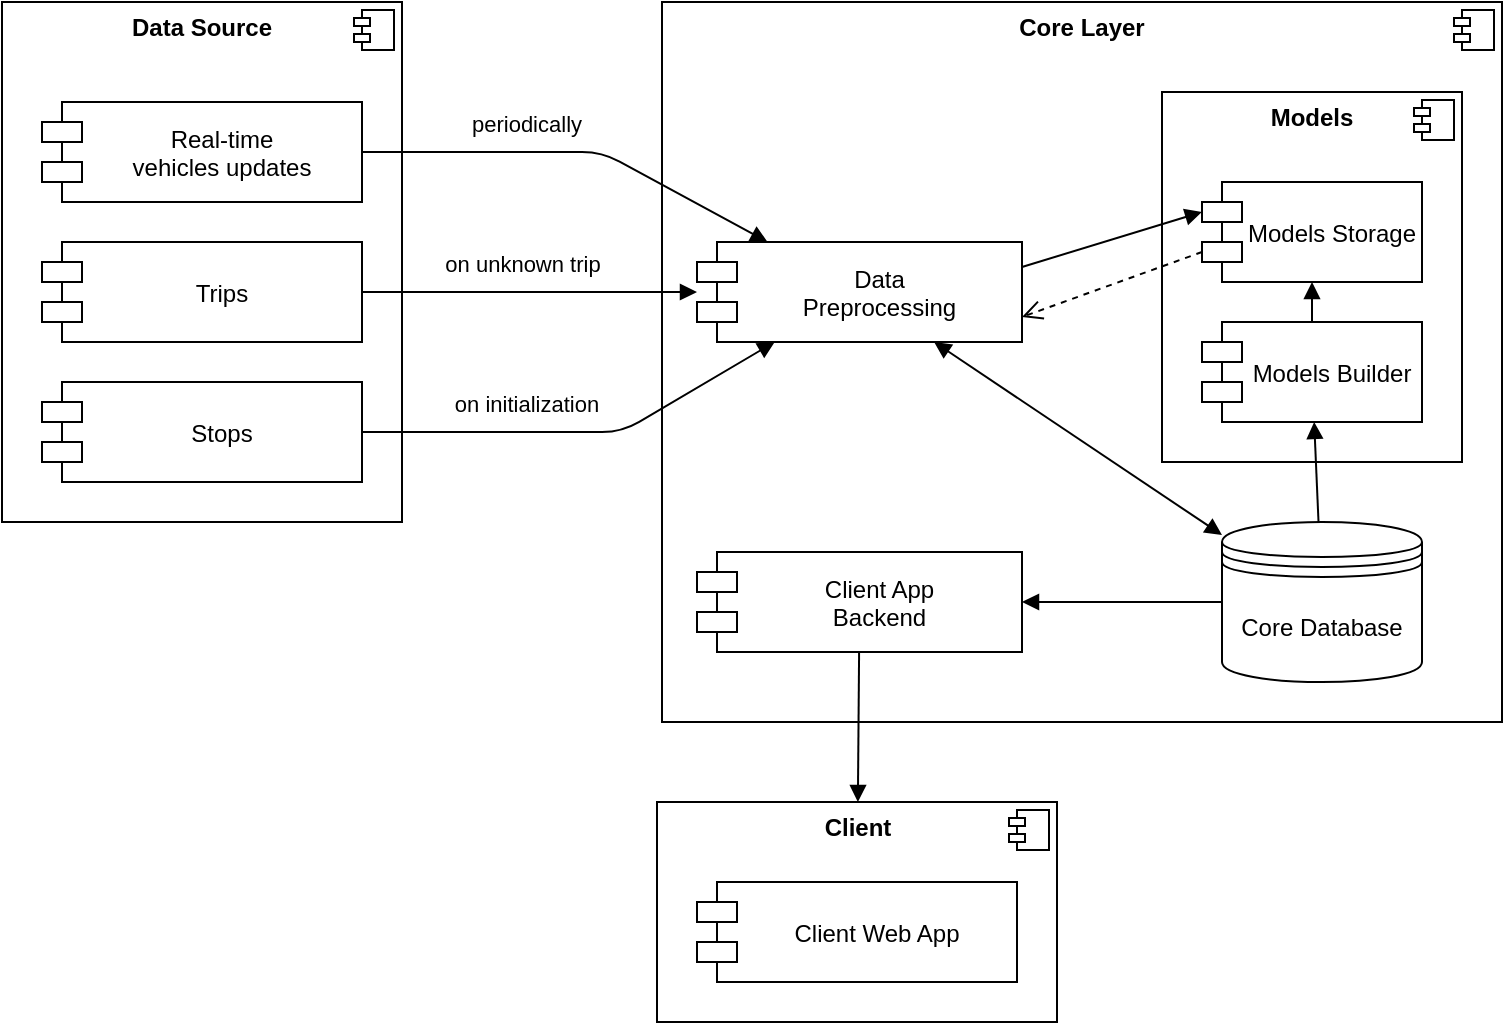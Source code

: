 <mxfile version="14.5.1"><diagram id="En20suGivMbkvyNEer2o" name="Page-1"><mxGraphModel dx="850" dy="601" grid="1" gridSize="10" guides="1" tooltips="1" connect="1" arrows="1" fold="1" page="1" pageScale="1" pageWidth="827" pageHeight="583" math="0" shadow="0"><root><mxCell id="0"/><mxCell id="1" parent="0"/><mxCell id="6UVFtucoUOxtF-cMZMbR-8" value="&lt;p style=&quot;margin: 0px ; margin-top: 6px ; text-align: center&quot;&gt;&lt;b&gt;Data Source&lt;/b&gt;&lt;br&gt;&lt;/p&gt;" style="align=left;overflow=fill;html=1;dropTarget=0;" vertex="1" parent="1"><mxGeometry x="39" y="40" width="200" height="260" as="geometry"/></mxCell><mxCell id="6UVFtucoUOxtF-cMZMbR-9" value="" style="shape=component;jettyWidth=8;jettyHeight=4;" vertex="1" parent="6UVFtucoUOxtF-cMZMbR-8"><mxGeometry x="1" width="20" height="20" relative="1" as="geometry"><mxPoint x="-24" y="4" as="offset"/></mxGeometry></mxCell><mxCell id="6UVFtucoUOxtF-cMZMbR-1" value="Real-time &#xa;vehicles updates" style="shape=module;align=left;spacingLeft=20;align=center;verticalAlign=middle;" vertex="1" parent="1"><mxGeometry x="59" y="90" width="160" height="50" as="geometry"/></mxCell><mxCell id="6UVFtucoUOxtF-cMZMbR-10" value="Trips" style="shape=module;align=left;spacingLeft=20;align=center;verticalAlign=middle;" vertex="1" parent="1"><mxGeometry x="59" y="160" width="160" height="50" as="geometry"/></mxCell><mxCell id="6UVFtucoUOxtF-cMZMbR-11" value="Stops" style="shape=module;align=center;spacingLeft=20;align=center;verticalAlign=middle;" vertex="1" parent="1"><mxGeometry x="59" y="230" width="160" height="50" as="geometry"/></mxCell><mxCell id="6UVFtucoUOxtF-cMZMbR-12" value="&lt;p style=&quot;margin: 0px ; margin-top: 6px ; text-align: center&quot;&gt;&lt;b&gt;Core Layer&lt;/b&gt;&lt;/p&gt;" style="align=left;overflow=fill;html=1;dropTarget=0;" vertex="1" parent="1"><mxGeometry x="369" y="40" width="420" height="360" as="geometry"/></mxCell><mxCell id="6UVFtucoUOxtF-cMZMbR-13" value="" style="shape=component;jettyWidth=8;jettyHeight=4;" vertex="1" parent="6UVFtucoUOxtF-cMZMbR-12"><mxGeometry x="1" width="20" height="20" relative="1" as="geometry"><mxPoint x="-24" y="4" as="offset"/></mxGeometry></mxCell><mxCell id="6UVFtucoUOxtF-cMZMbR-14" value="Data &#xa;Preprocessing" style="shape=module;align=left;spacingLeft=20;align=center;verticalAlign=middle;" vertex="1" parent="1"><mxGeometry x="386.5" y="160" width="162.5" height="50" as="geometry"/></mxCell><mxCell id="6UVFtucoUOxtF-cMZMbR-15" value="Client App &#xa;Backend" style="shape=module;align=left;spacingLeft=20;align=center;verticalAlign=middle;" vertex="1" parent="1"><mxGeometry x="386.5" y="315" width="162.5" height="50" as="geometry"/></mxCell><mxCell id="6UVFtucoUOxtF-cMZMbR-19" value="&lt;p style=&quot;margin: 0px ; margin-top: 6px ; text-align: center&quot;&gt;&lt;b&gt;Client&lt;/b&gt;&lt;/p&gt;" style="align=left;overflow=fill;html=1;dropTarget=0;" vertex="1" parent="1"><mxGeometry x="366.5" y="440" width="200" height="110" as="geometry"/></mxCell><mxCell id="6UVFtucoUOxtF-cMZMbR-20" value="" style="shape=component;jettyWidth=8;jettyHeight=4;" vertex="1" parent="6UVFtucoUOxtF-cMZMbR-19"><mxGeometry x="1" width="20" height="20" relative="1" as="geometry"><mxPoint x="-24" y="4" as="offset"/></mxGeometry></mxCell><mxCell id="6UVFtucoUOxtF-cMZMbR-21" value="Client Web App" style="shape=module;align=center;spacingLeft=20;align=center;verticalAlign=middle;" vertex="1" parent="1"><mxGeometry x="386.5" y="480" width="160" height="50" as="geometry"/></mxCell><mxCell id="6UVFtucoUOxtF-cMZMbR-22" value="periodically" style="html=1;verticalAlign=bottom;endArrow=block;" edge="1" parent="1" source="6UVFtucoUOxtF-cMZMbR-1" target="6UVFtucoUOxtF-cMZMbR-14"><mxGeometry x="-0.236" y="5" width="80" relative="1" as="geometry"><mxPoint x="449" y="240" as="sourcePoint"/><mxPoint x="529" y="240" as="targetPoint"/><Array as="points"><mxPoint x="339" y="115"/></Array><mxPoint as="offset"/></mxGeometry></mxCell><mxCell id="6UVFtucoUOxtF-cMZMbR-23" value="on unknown trip" style="html=1;verticalAlign=bottom;endArrow=block;" edge="1" parent="1" source="6UVFtucoUOxtF-cMZMbR-10" target="6UVFtucoUOxtF-cMZMbR-14"><mxGeometry x="-0.045" y="5" width="80" relative="1" as="geometry"><mxPoint x="449" y="240" as="sourcePoint"/><mxPoint x="529" y="240" as="targetPoint"/><Array as="points"><mxPoint x="339" y="185"/></Array><mxPoint as="offset"/></mxGeometry></mxCell><mxCell id="6UVFtucoUOxtF-cMZMbR-24" value="on initialization" style="html=1;verticalAlign=bottom;endArrow=block;" edge="1" parent="1" source="6UVFtucoUOxtF-cMZMbR-11" target="6UVFtucoUOxtF-cMZMbR-14"><mxGeometry x="-0.252" y="5" width="80" relative="1" as="geometry"><mxPoint x="449" y="240" as="sourcePoint"/><mxPoint x="529" y="240" as="targetPoint"/><Array as="points"><mxPoint x="349" y="255"/></Array><mxPoint as="offset"/></mxGeometry></mxCell><mxCell id="6UVFtucoUOxtF-cMZMbR-27" value="" style="html=1;verticalAlign=bottom;endArrow=block;" edge="1" parent="1" source="6UVFtucoUOxtF-cMZMbR-15" target="6UVFtucoUOxtF-cMZMbR-19"><mxGeometry width="80" relative="1" as="geometry"><mxPoint x="449" y="240" as="sourcePoint"/><mxPoint x="529" y="240" as="targetPoint"/></mxGeometry></mxCell><mxCell id="6UVFtucoUOxtF-cMZMbR-30" value="&lt;p style=&quot;margin: 0px ; margin-top: 6px ; text-align: center&quot;&gt;&lt;b&gt;Models&lt;/b&gt;&lt;br&gt;&lt;/p&gt;" style="align=left;overflow=fill;html=1;dropTarget=0;" vertex="1" parent="1"><mxGeometry x="619" y="85" width="150" height="185" as="geometry"/></mxCell><mxCell id="6UVFtucoUOxtF-cMZMbR-31" value="" style="shape=component;jettyWidth=8;jettyHeight=4;" vertex="1" parent="6UVFtucoUOxtF-cMZMbR-30"><mxGeometry x="1" width="20" height="20" relative="1" as="geometry"><mxPoint x="-24" y="4" as="offset"/></mxGeometry></mxCell><mxCell id="6UVFtucoUOxtF-cMZMbR-18" value="Models Storage" style="shape=module;align=left;spacingLeft=20;align=center;verticalAlign=middle;" vertex="1" parent="1"><mxGeometry x="639" y="130" width="110" height="50" as="geometry"/></mxCell><mxCell id="6UVFtucoUOxtF-cMZMbR-16" value="Core Database" style="shape=datastore;whiteSpace=wrap;html=1;align=center;" vertex="1" parent="1"><mxGeometry x="649" y="300" width="100" height="80" as="geometry"/></mxCell><mxCell id="6UVFtucoUOxtF-cMZMbR-29" value="" style="html=1;verticalAlign=bottom;endArrow=open;dashed=1;endSize=8;exitX=0;exitY=0;exitDx=0;exitDy=35;exitPerimeter=0;entryX=1;entryY=0.75;entryDx=0;entryDy=0;" edge="1" parent="1" source="6UVFtucoUOxtF-cMZMbR-18" target="6UVFtucoUOxtF-cMZMbR-14"><mxGeometry relative="1" as="geometry"><mxPoint x="529" y="240" as="sourcePoint"/><mxPoint x="449" y="240" as="targetPoint"/></mxGeometry></mxCell><mxCell id="6UVFtucoUOxtF-cMZMbR-28" value="" style="html=1;verticalAlign=bottom;endArrow=block;exitX=1;exitY=0.25;exitDx=0;exitDy=0;entryX=0;entryY=0;entryDx=0;entryDy=15;entryPerimeter=0;" edge="1" parent="1" source="6UVFtucoUOxtF-cMZMbR-14" target="6UVFtucoUOxtF-cMZMbR-18"><mxGeometry width="80" relative="1" as="geometry"><mxPoint x="449" y="240" as="sourcePoint"/><mxPoint x="529" y="240" as="targetPoint"/></mxGeometry></mxCell><mxCell id="6UVFtucoUOxtF-cMZMbR-26" value="" style="html=1;verticalAlign=bottom;endArrow=block;" edge="1" parent="1" source="6UVFtucoUOxtF-cMZMbR-16" target="6UVFtucoUOxtF-cMZMbR-15"><mxGeometry width="80" relative="1" as="geometry"><mxPoint x="449" y="240" as="sourcePoint"/><mxPoint x="529" y="240" as="targetPoint"/></mxGeometry></mxCell><mxCell id="6UVFtucoUOxtF-cMZMbR-25" value="" style="html=1;verticalAlign=bottom;endArrow=block;startArrow=block;startFill=1;" edge="1" parent="1" source="6UVFtucoUOxtF-cMZMbR-14" target="6UVFtucoUOxtF-cMZMbR-16"><mxGeometry width="80" relative="1" as="geometry"><mxPoint x="449" y="240" as="sourcePoint"/><mxPoint x="529" y="240" as="targetPoint"/></mxGeometry></mxCell><mxCell id="6UVFtucoUOxtF-cMZMbR-32" value="Models Builder" style="shape=module;align=left;spacingLeft=20;align=center;verticalAlign=middle;" vertex="1" parent="1"><mxGeometry x="639" y="200" width="110" height="50" as="geometry"/></mxCell><mxCell id="6UVFtucoUOxtF-cMZMbR-33" value="" style="html=1;verticalAlign=bottom;endArrow=block;" edge="1" parent="1" source="6UVFtucoUOxtF-cMZMbR-32" target="6UVFtucoUOxtF-cMZMbR-18"><mxGeometry width="80" relative="1" as="geometry"><mxPoint x="449" y="240" as="sourcePoint"/><mxPoint x="529" y="240" as="targetPoint"/></mxGeometry></mxCell><mxCell id="6UVFtucoUOxtF-cMZMbR-34" value="" style="html=1;verticalAlign=bottom;endArrow=block;" edge="1" parent="1" source="6UVFtucoUOxtF-cMZMbR-16" target="6UVFtucoUOxtF-cMZMbR-32"><mxGeometry width="80" relative="1" as="geometry"><mxPoint x="449" y="240" as="sourcePoint"/><mxPoint x="529" y="240" as="targetPoint"/></mxGeometry></mxCell></root></mxGraphModel></diagram></mxfile>